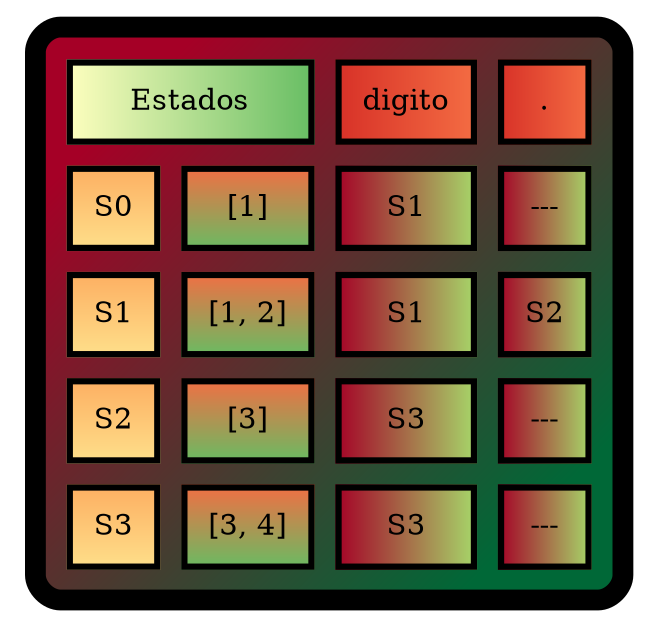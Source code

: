 digraph G{
tbl [
shape=plaintext
label=<
<TABLE border="10" cellspacing="10" cellpadding="10" style="rounded" bgcolor="/rdylgn11/1:/rdylgn11/11" gradientangle="315">
<TR>
<TD border="3" colspan="2"  bgcolor="/rdylgn11/6:/rdylgn11/9">Estados</TD>
<TD border="3"  bgcolor="/rdylgn11/2:/rdylgn11/3">digito</TD>
<TD border="3"  bgcolor="/rdylgn11/2:/rdylgn11/3">.</TD>
</TR>
<TR>
<TD border="3" bgcolor="/rdylgn11/4:/rdylgn11/5" gradientangle="270">S0</TD>
<TD border="3" bgcolor="/rdylgn11/3:/rdylgn11/9" gradientangle="270">[1]</TD>
<TD border="3"  bgcolor="/rdylgn11/1:/rdylgn11/8">S1</TD>
<TD border="3"  bgcolor="/rdylgn11/1:/rdylgn11/8">---</TD>
</TR>
<TR>
<TD border="3" bgcolor="/rdylgn11/4:/rdylgn11/5" gradientangle="270">S1</TD>
<TD border="3" bgcolor="/rdylgn11/3:/rdylgn11/9" gradientangle="270">[1, 2]</TD>
<TD border="3"  bgcolor="/rdylgn11/1:/rdylgn11/8">S1</TD>
<TD border="3"  bgcolor="/rdylgn11/1:/rdylgn11/8">S2</TD>
</TR>
<TR>
<TD border="3" bgcolor="/rdylgn11/4:/rdylgn11/5" gradientangle="270">S2</TD>
<TD border="3" bgcolor="/rdylgn11/3:/rdylgn11/9" gradientangle="270">[3]</TD>
<TD border="3"  bgcolor="/rdylgn11/1:/rdylgn11/8">S3</TD>
<TD border="3"  bgcolor="/rdylgn11/1:/rdylgn11/8">---</TD>
</TR>
<TR>
<TD border="3" bgcolor="/rdylgn11/4:/rdylgn11/5" gradientangle="270">S3</TD>
<TD border="3" bgcolor="/rdylgn11/3:/rdylgn11/9" gradientangle="270">[3, 4]</TD>
<TD border="3"  bgcolor="/rdylgn11/1:/rdylgn11/8">S3</TD>
<TD border="3"  bgcolor="/rdylgn11/1:/rdylgn11/8">---</TD>
</TR>
</TABLE>
>];
}
